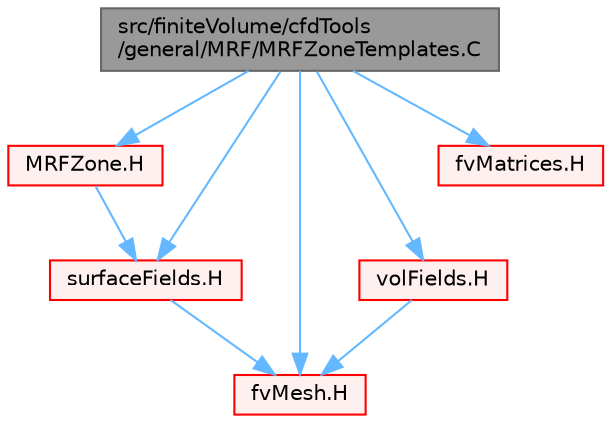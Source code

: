 digraph "src/finiteVolume/cfdTools/general/MRF/MRFZoneTemplates.C"
{
 // LATEX_PDF_SIZE
  bgcolor="transparent";
  edge [fontname=Helvetica,fontsize=10,labelfontname=Helvetica,labelfontsize=10];
  node [fontname=Helvetica,fontsize=10,shape=box,height=0.2,width=0.4];
  Node1 [id="Node000001",label="src/finiteVolume/cfdTools\l/general/MRF/MRFZoneTemplates.C",height=0.2,width=0.4,color="gray40", fillcolor="grey60", style="filled", fontcolor="black",tooltip=" "];
  Node1 -> Node2 [id="edge1_Node000001_Node000002",color="steelblue1",style="solid",tooltip=" "];
  Node2 [id="Node000002",label="MRFZone.H",height=0.2,width=0.4,color="red", fillcolor="#FFF0F0", style="filled",URL="$MRFZone_8H.html",tooltip=" "];
  Node2 -> Node223 [id="edge2_Node000002_Node000223",color="steelblue1",style="solid",tooltip=" "];
  Node223 [id="Node000223",label="surfaceFields.H",height=0.2,width=0.4,color="red", fillcolor="#FFF0F0", style="filled",URL="$surfaceFields_8H.html",tooltip="Foam::surfaceFields."];
  Node223 -> Node278 [id="edge3_Node000223_Node000278",color="steelblue1",style="solid",tooltip=" "];
  Node278 [id="Node000278",label="fvMesh.H",height=0.2,width=0.4,color="red", fillcolor="#FFF0F0", style="filled",URL="$fvMesh_8H.html",tooltip=" "];
  Node1 -> Node278 [id="edge4_Node000001_Node000278",color="steelblue1",style="solid",tooltip=" "];
  Node1 -> Node388 [id="edge5_Node000001_Node000388",color="steelblue1",style="solid",tooltip=" "];
  Node388 [id="Node000388",label="volFields.H",height=0.2,width=0.4,color="red", fillcolor="#FFF0F0", style="filled",URL="$volFields_8H.html",tooltip=" "];
  Node388 -> Node278 [id="edge6_Node000388_Node000278",color="steelblue1",style="solid",tooltip=" "];
  Node1 -> Node223 [id="edge7_Node000001_Node000223",color="steelblue1",style="solid",tooltip=" "];
  Node1 -> Node395 [id="edge8_Node000001_Node000395",color="steelblue1",style="solid",tooltip=" "];
  Node395 [id="Node000395",label="fvMatrices.H",height=0.2,width=0.4,color="red", fillcolor="#FFF0F0", style="filled",URL="$fvMatrices_8H.html",tooltip="A special matrix type and solver, designed for finite volume solutions of scalar equations."];
}
